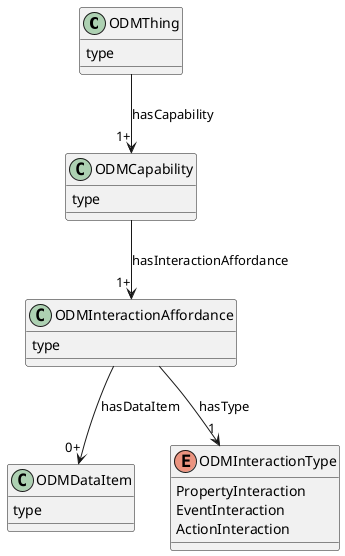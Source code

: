 @startuml

ODMThing --> "1+" ODMCapability : hasCapability
ODMCapability --> "1+" ODMInteractionAffordance : hasInteractionAffordance
ODMInteractionAffordance --> "0+" ODMDataItem : hasDataItem


class ODMThing {
  type
}

class ODMCapability {
  type
}

class ODMInteractionAffordance {
  type
}

class ODMDataItem {
  type
}

together {
  ODMInteractionAffordance --> "1" ODMInteractionType : hasType

  enum ODMInteractionType {
    PropertyInteraction
    EventInteraction
    ActionInteraction
  }
}

@enduml

